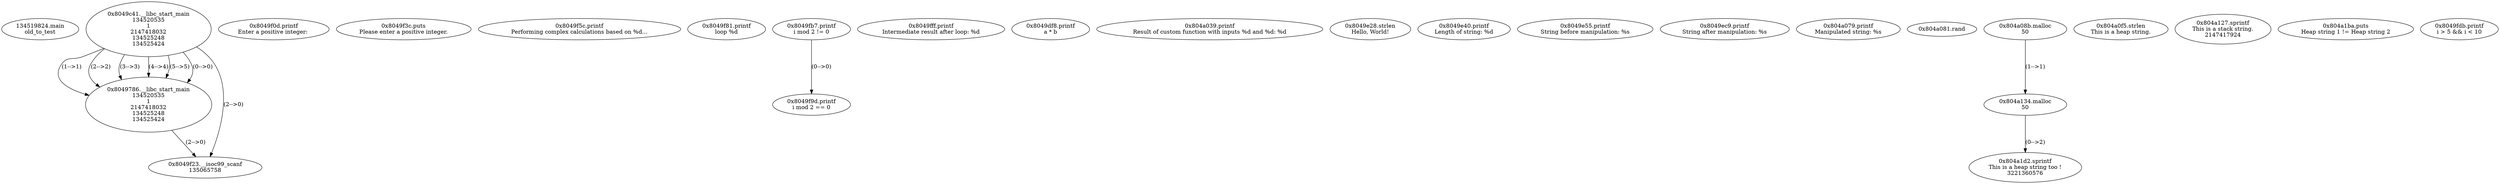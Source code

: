 // Global SCDG with merge call
digraph {
	0 [label="134519824.main
old_to_test"]
	1 [label="0x8049c41.__libc_start_main
134520535
1
2147418032
134525248
134525424"]
	2 [label="0x8049786.__libc_start_main
134520535
1
2147418032
134525248
134525424"]
	1 -> 2 [label="(1-->1)"]
	1 -> 2 [label="(2-->2)"]
	1 -> 2 [label="(3-->3)"]
	1 -> 2 [label="(4-->4)"]
	1 -> 2 [label="(5-->5)"]
	1 -> 2 [label="(0-->0)"]
	3 [label="0x8049f0d.printf
Enter a positive integer: "]
	4 [label="0x8049f23.__isoc99_scanf
135065758"]
	1 -> 4 [label="(2-->0)"]
	2 -> 4 [label="(2-->0)"]
	5 [label="0x8049f3c.puts
Please enter a positive integer."]
	6 [label="0x8049f5c.printf
Performing complex calculations based on %d...
"]
	7 [label="0x8049f81.printf
loop %d"]
	8 [label="0x8049fb7.printf
i mod 2 != 0"]
	9 [label="0x8049fff.printf
Intermediate result after loop: %d
"]
	10 [label="0x8049df8.printf
a * b"]
	11 [label="0x804a039.printf
Result of custom function with inputs %d and %d: %d
"]
	12 [label="0x8049e28.strlen
Hello, World!"]
	13 [label="0x8049e40.printf
Length of string: %d
"]
	14 [label="0x8049e55.printf
String before manipulation: %s
"]
	15 [label="0x8049ec9.printf
String after manipulation: %s
"]
	16 [label="0x804a079.printf
Manipulated string: %s
"]
	17 [label="0x804a081.rand
"]
	18 [label="0x804a08b.malloc
50"]
	19 [label="0x804a0f5.strlen
This is a heap string."]
	20 [label="0x804a127.sprintf
This is a stack string.
2147417924"]
	21 [label="0x804a134.malloc
50"]
	18 -> 21 [label="(1-->1)"]
	22 [label="0x804a1ba.puts
Heap string 1 != Heap string 2"]
	23 [label="0x804a1d2.sprintf
This is a heap string too !
3221360576"]
	21 -> 23 [label="(0-->2)"]
	24 [label="0x8049f9d.printf
i mod 2 == 0"]
	8 -> 24 [label="(0-->0)"]
	25 [label="0x8049fdb.printf
i > 5 && i < 10"]
}
